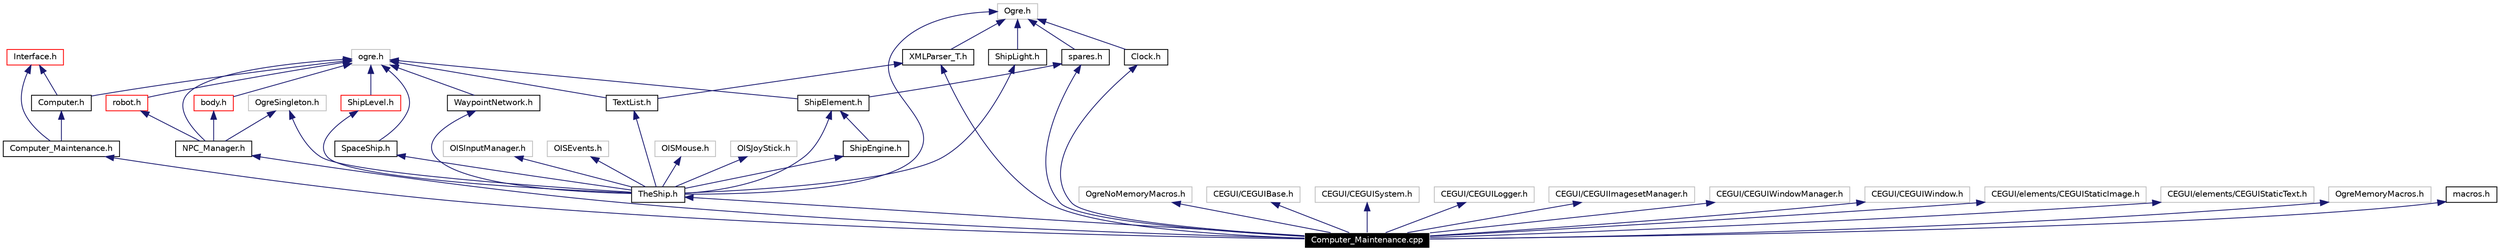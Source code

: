digraph G
{
  edge [fontname="Helvetica",fontsize=10,labelfontname="Helvetica",labelfontsize=10];
  node [fontname="Helvetica",fontsize=10,shape=record];
  Node1 [label="Computer_Maintenance.cpp",height=0.2,width=0.4,color="white", fillcolor="black", style="filled" fontcolor="white"];
  Node2 -> Node1 [dir=back,color="midnightblue",fontsize=10,style="solid",fontname="Helvetica"];
  Node2 [label="Computer_Maintenance.h",height=0.2,width=0.4,color="black",URL="$_computer___maintenance_8h.html"];
  Node3 -> Node2 [dir=back,color="midnightblue",fontsize=10,style="solid",fontname="Helvetica"];
  Node3 [label="Interface.h",height=0.2,width=0.4,color="red",URL="$_interface_8h.html"];
  Node4 -> Node2 [dir=back,color="midnightblue",fontsize=10,style="solid",fontname="Helvetica"];
  Node4 [label="Computer.h",height=0.2,width=0.4,color="black",URL="$_computer_8h.html"];
  Node5 -> Node4 [dir=back,color="midnightblue",fontsize=10,style="solid",fontname="Helvetica"];
  Node5 [label="ogre.h",height=0.2,width=0.4,color="grey75"];
  Node3 -> Node4 [dir=back,color="midnightblue",fontsize=10,style="solid",fontname="Helvetica"];
  Node6 -> Node1 [dir=back,color="midnightblue",fontsize=10,style="solid",fontname="Helvetica"];
  Node6 [label="OgreNoMemoryMacros.h",height=0.2,width=0.4,color="grey75"];
  Node7 -> Node1 [dir=back,color="midnightblue",fontsize=10,style="solid",fontname="Helvetica"];
  Node7 [label="CEGUI/CEGUIBase.h",height=0.2,width=0.4,color="grey75"];
  Node8 -> Node1 [dir=back,color="midnightblue",fontsize=10,style="solid",fontname="Helvetica"];
  Node8 [label="CEGUI/CEGUISystem.h",height=0.2,width=0.4,color="grey75"];
  Node9 -> Node1 [dir=back,color="midnightblue",fontsize=10,style="solid",fontname="Helvetica"];
  Node9 [label="CEGUI/CEGUILogger.h",height=0.2,width=0.4,color="grey75"];
  Node10 -> Node1 [dir=back,color="midnightblue",fontsize=10,style="solid",fontname="Helvetica"];
  Node10 [label="CEGUI/CEGUIImagesetManager.h",height=0.2,width=0.4,color="grey75"];
  Node11 -> Node1 [dir=back,color="midnightblue",fontsize=10,style="solid",fontname="Helvetica"];
  Node11 [label="CEGUI/CEGUIWindowManager.h",height=0.2,width=0.4,color="grey75"];
  Node12 -> Node1 [dir=back,color="midnightblue",fontsize=10,style="solid",fontname="Helvetica"];
  Node12 [label="CEGUI/CEGUIWindow.h",height=0.2,width=0.4,color="grey75"];
  Node13 -> Node1 [dir=back,color="midnightblue",fontsize=10,style="solid",fontname="Helvetica"];
  Node13 [label="CEGUI/elements/CEGUIStaticImage.h",height=0.2,width=0.4,color="grey75"];
  Node14 -> Node1 [dir=back,color="midnightblue",fontsize=10,style="solid",fontname="Helvetica"];
  Node14 [label="CEGUI/elements/CEGUIStaticText.h",height=0.2,width=0.4,color="grey75"];
  Node15 -> Node1 [dir=back,color="midnightblue",fontsize=10,style="solid",fontname="Helvetica"];
  Node15 [label="OgreMemoryMacros.h",height=0.2,width=0.4,color="grey75"];
  Node16 -> Node1 [dir=back,color="midnightblue",fontsize=10,style="solid",fontname="Helvetica"];
  Node16 [label="macros.h",height=0.2,width=0.4,color="black",URL="$_macros_8h.html"];
  Node17 -> Node1 [dir=back,color="midnightblue",fontsize=10,style="solid",fontname="Helvetica"];
  Node17 [label="spares.h",height=0.2,width=0.4,color="black",URL="$_spares_8h.html"];
  Node18 -> Node17 [dir=back,color="midnightblue",fontsize=10,style="solid",fontname="Helvetica"];
  Node18 [label="Ogre.h",height=0.2,width=0.4,color="grey75"];
  Node19 -> Node1 [dir=back,color="midnightblue",fontsize=10,style="solid",fontname="Helvetica"];
  Node19 [label="Clock.h",height=0.2,width=0.4,color="black",URL="$_clock_8h.html"];
  Node18 -> Node19 [dir=back,color="midnightblue",fontsize=10,style="solid",fontname="Helvetica"];
  Node20 -> Node1 [dir=back,color="midnightblue",fontsize=10,style="solid",fontname="Helvetica"];
  Node20 [label="TheShip.h",height=0.2,width=0.4,color="black",URL="$_the_ship_8h.html"];
  Node21 -> Node20 [dir=back,color="midnightblue",fontsize=10,style="solid",fontname="Helvetica"];
  Node21 [label="OISInputManager.h",height=0.2,width=0.4,color="grey75"];
  Node22 -> Node20 [dir=back,color="midnightblue",fontsize=10,style="solid",fontname="Helvetica"];
  Node22 [label="OISEvents.h",height=0.2,width=0.4,color="grey75"];
  Node23 -> Node20 [dir=back,color="midnightblue",fontsize=10,style="solid",fontname="Helvetica"];
  Node23 [label="OISMouse.h",height=0.2,width=0.4,color="grey75"];
  Node24 -> Node20 [dir=back,color="midnightblue",fontsize=10,style="solid",fontname="Helvetica"];
  Node24 [label="OISJoyStick.h",height=0.2,width=0.4,color="grey75"];
  Node18 -> Node20 [dir=back,color="midnightblue",fontsize=10,style="solid",fontname="Helvetica"];
  Node25 -> Node20 [dir=back,color="midnightblue",fontsize=10,style="solid",fontname="Helvetica"];
  Node25 [label="OgreSingleton.h",height=0.2,width=0.4,color="grey75"];
  Node26 -> Node20 [dir=back,color="midnightblue",fontsize=10,style="solid",fontname="Helvetica"];
  Node26 [label="SpaceShip.h",height=0.2,width=0.4,color="black",URL="$_space_ship_8h.html"];
  Node5 -> Node26 [dir=back,color="midnightblue",fontsize=10,style="solid",fontname="Helvetica"];
  Node27 -> Node20 [dir=back,color="midnightblue",fontsize=10,style="solid",fontname="Helvetica"];
  Node27 [label="ShipLevel.h",height=0.2,width=0.4,color="red",URL="$_ship_level_8h.html"];
  Node5 -> Node27 [dir=back,color="midnightblue",fontsize=10,style="solid",fontname="Helvetica"];
  Node28 -> Node20 [dir=back,color="midnightblue",fontsize=10,style="solid",fontname="Helvetica"];
  Node28 [label="ShipElement.h",height=0.2,width=0.4,color="black",URL="$_ship_element_8h.html"];
  Node5 -> Node28 [dir=back,color="midnightblue",fontsize=10,style="solid",fontname="Helvetica"];
  Node17 -> Node28 [dir=back,color="midnightblue",fontsize=10,style="solid",fontname="Helvetica"];
  Node29 -> Node20 [dir=back,color="midnightblue",fontsize=10,style="solid",fontname="Helvetica"];
  Node29 [label="ShipEngine.h",height=0.2,width=0.4,color="black",URL="$_ship_engine_8h.html"];
  Node28 -> Node29 [dir=back,color="midnightblue",fontsize=10,style="solid",fontname="Helvetica"];
  Node30 -> Node20 [dir=back,color="midnightblue",fontsize=10,style="solid",fontname="Helvetica"];
  Node30 [label="ShipLight.h",height=0.2,width=0.4,color="black",URL="$_ship_light_8h.html"];
  Node18 -> Node30 [dir=back,color="midnightblue",fontsize=10,style="solid",fontname="Helvetica"];
  Node31 -> Node20 [dir=back,color="midnightblue",fontsize=10,style="solid",fontname="Helvetica"];
  Node31 [label="WaypointNetwork.h",height=0.2,width=0.4,color="black",URL="$_waypoint_network_8h.html"];
  Node5 -> Node31 [dir=back,color="midnightblue",fontsize=10,style="solid",fontname="Helvetica"];
  Node32 -> Node20 [dir=back,color="midnightblue",fontsize=10,style="solid",fontname="Helvetica"];
  Node32 [label="TextList.h",height=0.2,width=0.4,color="black",URL="$_text_list_8h.html"];
  Node5 -> Node32 [dir=back,color="midnightblue",fontsize=10,style="solid",fontname="Helvetica"];
  Node33 -> Node32 [dir=back,color="midnightblue",fontsize=10,style="solid",fontname="Helvetica"];
  Node33 [label="XMLParser_T.h",height=0.2,width=0.4,color="black",URL="$_x_m_lparser___t_8h.html"];
  Node18 -> Node33 [dir=back,color="midnightblue",fontsize=10,style="solid",fontname="Helvetica"];
  Node34 -> Node1 [dir=back,color="midnightblue",fontsize=10,style="solid",fontname="Helvetica"];
  Node34 [label="NPC_Manager.h",height=0.2,width=0.4,color="black",URL="$_n_p_c___manager_8h.html"];
  Node5 -> Node34 [dir=back,color="midnightblue",fontsize=10,style="solid",fontname="Helvetica"];
  Node25 -> Node34 [dir=back,color="midnightblue",fontsize=10,style="solid",fontname="Helvetica"];
  Node35 -> Node34 [dir=back,color="midnightblue",fontsize=10,style="solid",fontname="Helvetica"];
  Node35 [label="body.h",height=0.2,width=0.4,color="red",URL="$_body_8h.html"];
  Node5 -> Node35 [dir=back,color="midnightblue",fontsize=10,style="solid",fontname="Helvetica"];
  Node36 -> Node34 [dir=back,color="midnightblue",fontsize=10,style="solid",fontname="Helvetica"];
  Node36 [label="robot.h",height=0.2,width=0.4,color="red",URL="$_robot_8h.html"];
  Node5 -> Node36 [dir=back,color="midnightblue",fontsize=10,style="solid",fontname="Helvetica"];
  Node33 -> Node1 [dir=back,color="midnightblue",fontsize=10,style="solid",fontname="Helvetica"];
}
